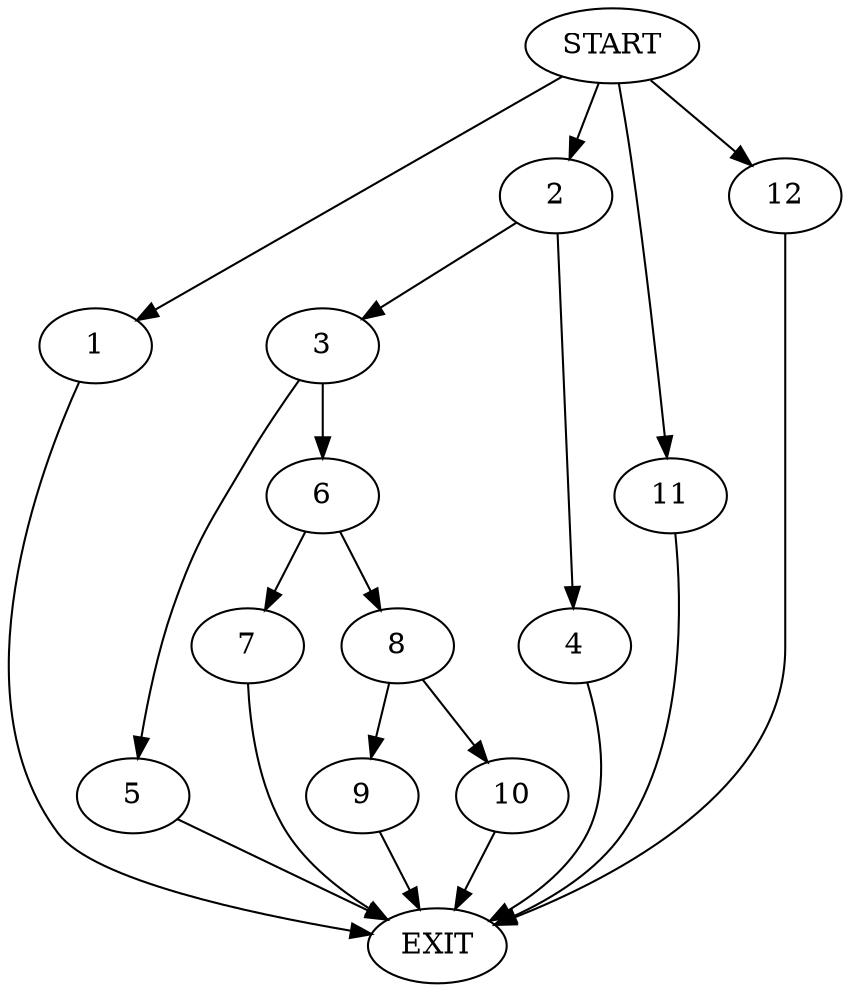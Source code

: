 digraph {
0 [label="START"]
13 [label="EXIT"]
0 -> 1
1 -> 13
0 -> 2
2 -> 3
2 -> 4
3 -> 5
3 -> 6
4 -> 13
5 -> 13
6 -> 7
6 -> 8
7 -> 13
8 -> 9
8 -> 10
9 -> 13
10 -> 13
0 -> 11
11 -> 13
0 -> 12
12 -> 13
}
